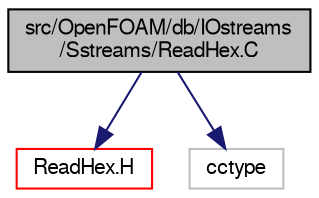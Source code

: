 digraph "src/OpenFOAM/db/IOstreams/Sstreams/ReadHex.C"
{
  bgcolor="transparent";
  edge [fontname="FreeSans",fontsize="10",labelfontname="FreeSans",labelfontsize="10"];
  node [fontname="FreeSans",fontsize="10",shape=record];
  Node0 [label="src/OpenFOAM/db/IOstreams\l/Sstreams/ReadHex.C",height=0.2,width=0.4,color="black", fillcolor="grey75", style="filled", fontcolor="black"];
  Node0 -> Node1 [color="midnightblue",fontsize="10",style="solid",fontname="FreeSans"];
  Node1 [label="ReadHex.H",height=0.2,width=0.4,color="red",URL="$a09197.html",tooltip="Read a hex integer from an input stream. "];
  Node0 -> Node27 [color="midnightblue",fontsize="10",style="solid",fontname="FreeSans"];
  Node27 [label="cctype",height=0.2,width=0.4,color="grey75"];
}
